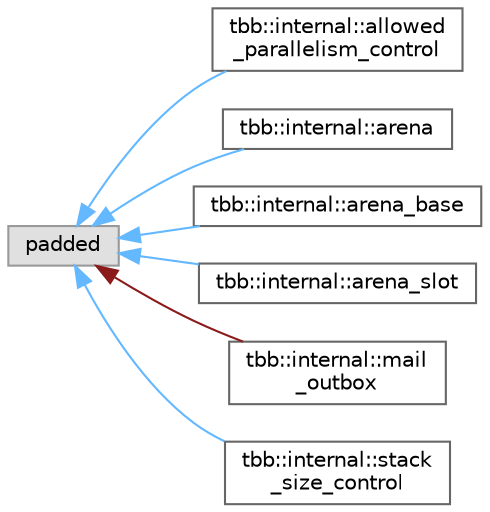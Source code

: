 digraph "类继承关系图"
{
 // LATEX_PDF_SIZE
  bgcolor="transparent";
  edge [fontname=Helvetica,fontsize=10,labelfontname=Helvetica,labelfontsize=10];
  node [fontname=Helvetica,fontsize=10,shape=box,height=0.2,width=0.4];
  rankdir="LR";
  Node0 [id="Node000000",label="padded",height=0.2,width=0.4,color="grey60", fillcolor="#E0E0E0", style="filled",tooltip=" "];
  Node0 -> Node1 [id="edge5717_Node000000_Node000001",dir="back",color="steelblue1",style="solid",tooltip=" "];
  Node1 [id="Node000001",label="tbb::internal::allowed\l_parallelism_control",height=0.2,width=0.4,color="grey40", fillcolor="white", style="filled",URL="$classtbb_1_1internal_1_1allowed__parallelism__control.html",tooltip=" "];
  Node0 -> Node2 [id="edge5718_Node000000_Node000002",dir="back",color="steelblue1",style="solid",tooltip=" "];
  Node2 [id="Node000002",label="tbb::internal::arena",height=0.2,width=0.4,color="grey40", fillcolor="white", style="filled",URL="$classtbb_1_1internal_1_1arena.html",tooltip=" "];
  Node0 -> Node3 [id="edge5719_Node000000_Node000003",dir="back",color="steelblue1",style="solid",tooltip=" "];
  Node3 [id="Node000003",label="tbb::internal::arena_base",height=0.2,width=0.4,color="grey40", fillcolor="white", style="filled",URL="$structtbb_1_1internal_1_1arena__base.html",tooltip="The structure of an arena, except the array of slots."];
  Node0 -> Node4 [id="edge5720_Node000000_Node000004",dir="back",color="steelblue1",style="solid",tooltip=" "];
  Node4 [id="Node000004",label="tbb::internal::arena_slot",height=0.2,width=0.4,color="grey40", fillcolor="white", style="filled",URL="$structtbb_1_1internal_1_1arena__slot.html",tooltip=" "];
  Node0 -> Node5 [id="edge5721_Node000000_Node000005",dir="back",color="firebrick4",style="solid",tooltip=" "];
  Node5 [id="Node000005",label="tbb::internal::mail\l_outbox",height=0.2,width=0.4,color="grey40", fillcolor="white", style="filled",URL="$classtbb_1_1internal_1_1mail__outbox.html",tooltip="Class representing where mail is put."];
  Node0 -> Node6 [id="edge5722_Node000000_Node000006",dir="back",color="steelblue1",style="solid",tooltip=" "];
  Node6 [id="Node000006",label="tbb::internal::stack\l_size_control",height=0.2,width=0.4,color="grey40", fillcolor="white", style="filled",URL="$classtbb_1_1internal_1_1stack__size__control.html",tooltip=" "];
}
